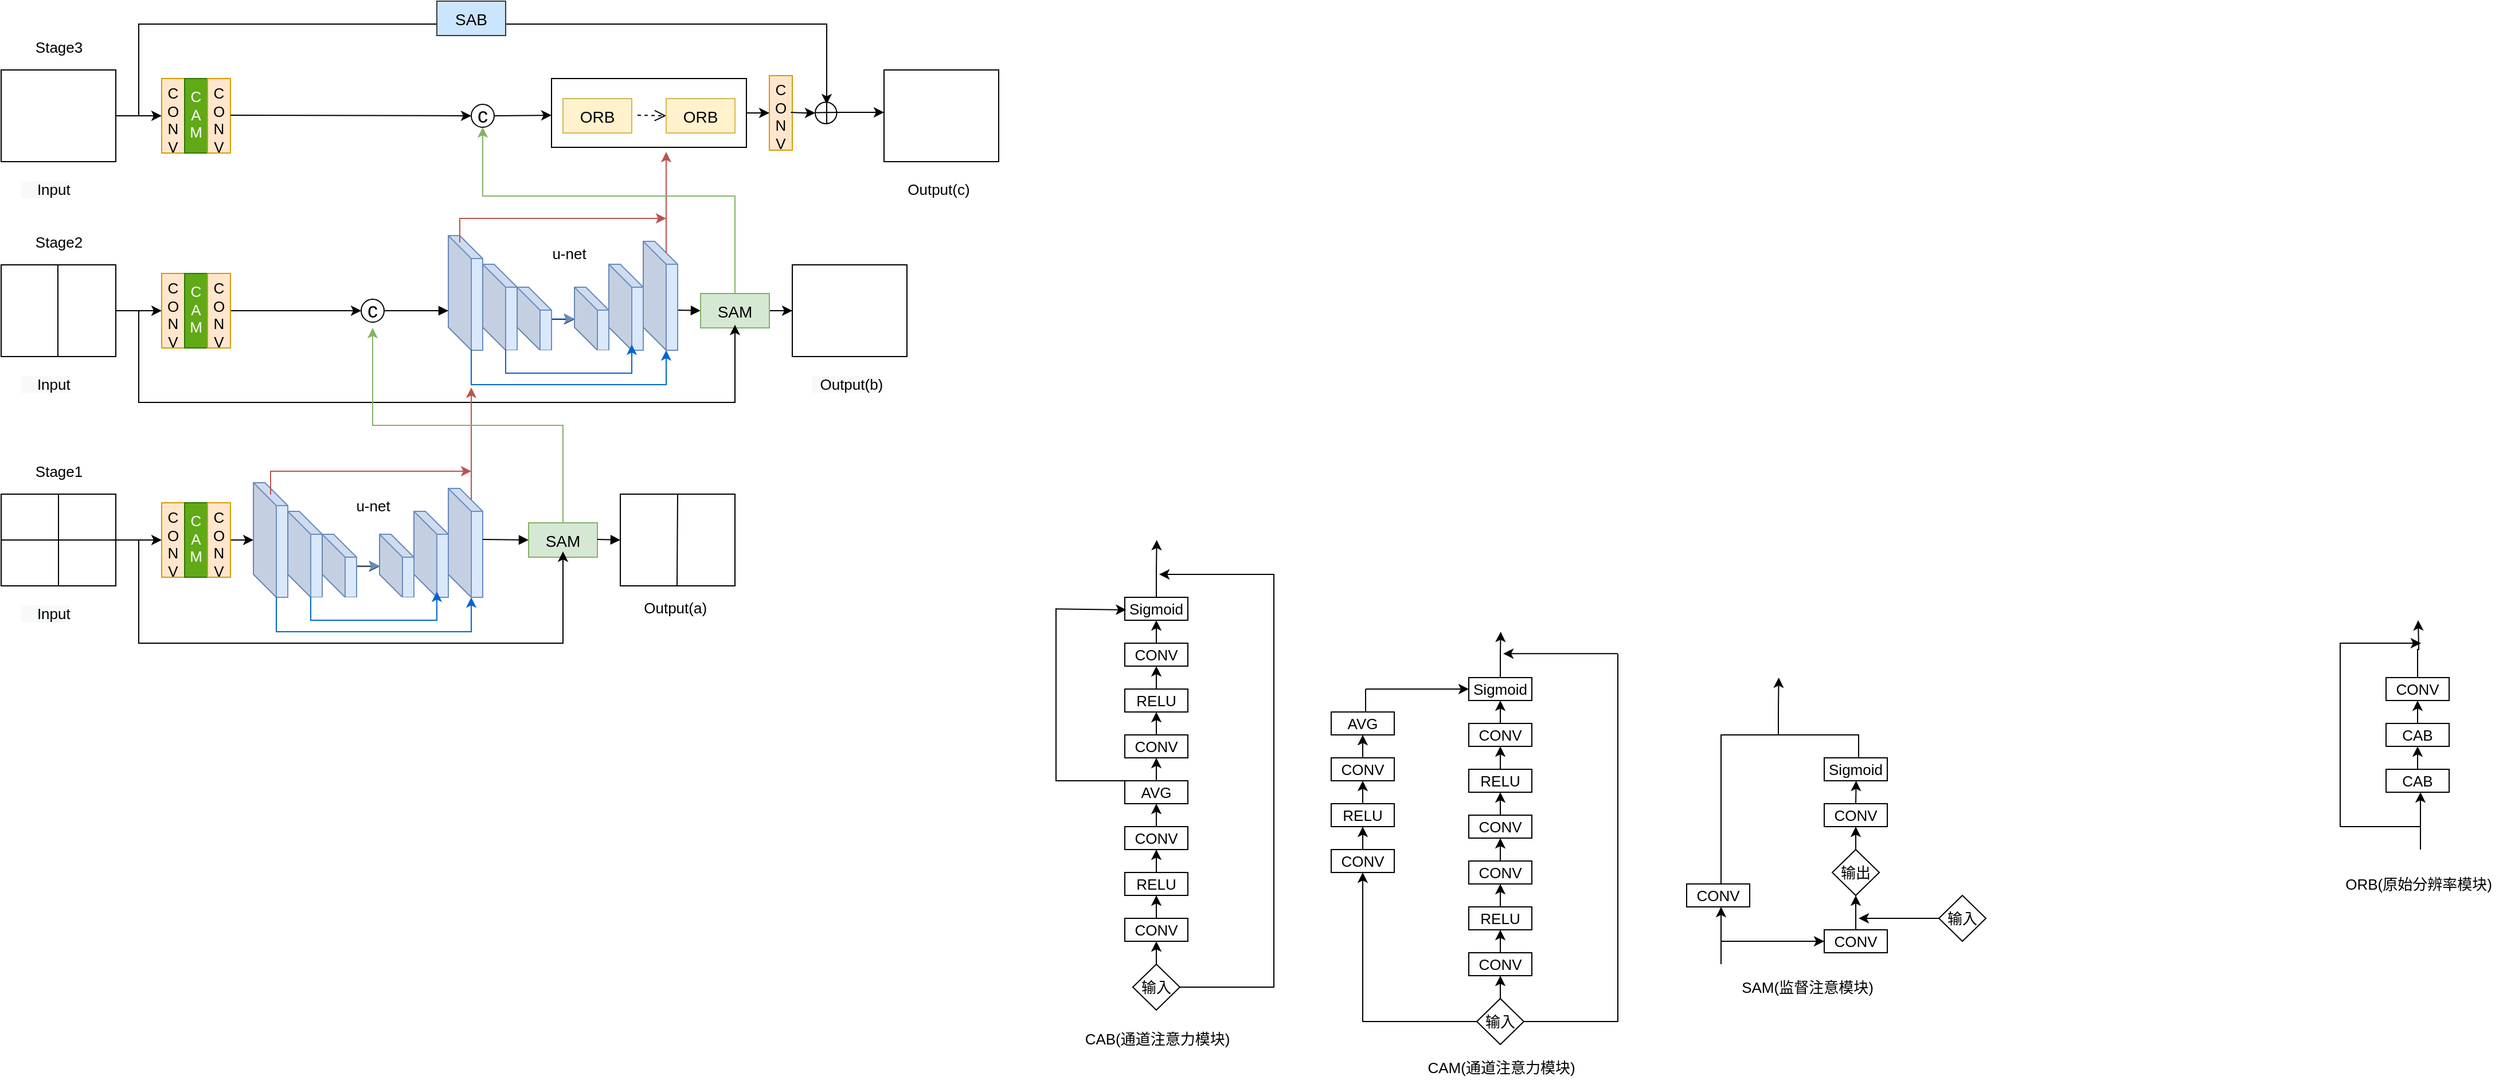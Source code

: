 <mxfile version="16.6.4" type="github">
  <diagram id="V-NycakTMJc-n4oT-As1" name="Page-1">
    <mxGraphModel dx="1718" dy="935" grid="1" gridSize="10" guides="1" tooltips="1" connect="1" arrows="1" fold="1" page="1" pageScale="1" pageWidth="827" pageHeight="1169" math="0" shadow="0">
      <root>
        <mxCell id="0" />
        <mxCell id="1" parent="0" />
        <mxCell id="pVm0WlRurmtJOsec4c7N-6" value="" style="rounded=0;whiteSpace=wrap;html=1;" parent="1" vertex="1">
          <mxGeometry x="90" y="410" width="100" height="80" as="geometry" />
        </mxCell>
        <mxCell id="pVm0WlRurmtJOsec4c7N-7" value="" style="rounded=0;whiteSpace=wrap;html=1;" parent="1" vertex="1">
          <mxGeometry x="90" y="240" width="100" height="80" as="geometry" />
        </mxCell>
        <mxCell id="pVm0WlRurmtJOsec4c7N-8" value="" style="rounded=0;whiteSpace=wrap;html=1;" parent="1" vertex="1">
          <mxGeometry x="90" y="610" width="100" height="80" as="geometry" />
        </mxCell>
        <mxCell id="pVm0WlRurmtJOsec4c7N-9" value="" style="endArrow=none;html=1;rounded=0;entryX=0.5;entryY=0;entryDx=0;entryDy=0;exitX=0.5;exitY=1;exitDx=0;exitDy=0;" parent="1" source="pVm0WlRurmtJOsec4c7N-8" target="pVm0WlRurmtJOsec4c7N-8" edge="1">
          <mxGeometry width="50" height="50" relative="1" as="geometry">
            <mxPoint x="120" y="685" as="sourcePoint" />
            <mxPoint x="170" y="635" as="targetPoint" />
          </mxGeometry>
        </mxCell>
        <mxCell id="pVm0WlRurmtJOsec4c7N-10" value="" style="endArrow=none;html=1;rounded=0;entryX=1;entryY=0.5;entryDx=0;entryDy=0;entryPerimeter=0;exitX=0;exitY=0.5;exitDx=0;exitDy=0;" parent="1" source="pVm0WlRurmtJOsec4c7N-8" target="pVm0WlRurmtJOsec4c7N-8" edge="1">
          <mxGeometry width="50" height="50" relative="1" as="geometry">
            <mxPoint x="115" y="690" as="sourcePoint" />
            <mxPoint x="165" y="640" as="targetPoint" />
          </mxGeometry>
        </mxCell>
        <mxCell id="pVm0WlRurmtJOsec4c7N-12" value="" style="endArrow=none;html=1;rounded=0;entryX=0.5;entryY=0;entryDx=0;entryDy=0;exitX=0.5;exitY=1;exitDx=0;exitDy=0;" parent="1" edge="1">
          <mxGeometry width="50" height="50" relative="1" as="geometry">
            <mxPoint x="139.5" y="490" as="sourcePoint" />
            <mxPoint x="139.5" y="410" as="targetPoint" />
          </mxGeometry>
        </mxCell>
        <mxCell id="pVm0WlRurmtJOsec4c7N-13" value="&lt;font style=&quot;font-size: 13px&quot;&gt;C&lt;br&gt;O&lt;br&gt;N&lt;br&gt;V&lt;br&gt;&lt;/font&gt;" style="rounded=0;whiteSpace=wrap;html=1;direction=east;fillColor=#ffe6cc;strokeColor=#d79b00;labelPosition=center;verticalLabelPosition=middle;align=center;verticalAlign=top;spacing=0;" parent="1" vertex="1">
          <mxGeometry x="230" y="247.5" width="20" height="65" as="geometry" />
        </mxCell>
        <mxCell id="pVm0WlRurmtJOsec4c7N-15" value="&lt;font style=&quot;font-size: 14px&quot;&gt;SAM&lt;/font&gt;" style="rounded=0;whiteSpace=wrap;html=1;fontSize=18;fillColor=#d5e8d4;strokeColor=#82b366;" parent="1" vertex="1">
          <mxGeometry x="550" y="635" width="60" height="30" as="geometry" />
        </mxCell>
        <mxCell id="pVm0WlRurmtJOsec4c7N-16" value="c" style="ellipse;whiteSpace=wrap;html=1;aspect=fixed;fontSize=18;" parent="1" vertex="1">
          <mxGeometry x="404" y="440" width="20" height="20" as="geometry" />
        </mxCell>
        <mxCell id="pVm0WlRurmtJOsec4c7N-17" value="" style="ellipse;whiteSpace=wrap;html=1;aspect=fixed;fontSize=18;" parent="1" vertex="1">
          <mxGeometry x="800" y="268.13" width="18.75" height="18.75" as="geometry" />
        </mxCell>
        <mxCell id="pVm0WlRurmtJOsec4c7N-20" value="" style="shape=cube;whiteSpace=wrap;html=1;boundedLbl=1;backgroundOutline=1;darkOpacity=0.05;darkOpacity2=0.1;fontSize=18;fillColor=#dae8fc;strokeColor=#6c8ebf;" parent="1" vertex="1">
          <mxGeometry x="310" y="600" width="30" height="100" as="geometry" />
        </mxCell>
        <mxCell id="exTdn07_ICYGT6VPbYw_-51" value="" style="edgeStyle=orthogonalEdgeStyle;rounded=0;orthogonalLoop=1;jettySize=auto;html=1;" edge="1" parent="1" source="pVm0WlRurmtJOsec4c7N-21" target="pVm0WlRurmtJOsec4c7N-26">
          <mxGeometry relative="1" as="geometry">
            <Array as="points">
              <mxPoint x="400" y="673" />
              <mxPoint x="400" y="673" />
            </Array>
          </mxGeometry>
        </mxCell>
        <mxCell id="pVm0WlRurmtJOsec4c7N-21" value="" style="shape=cube;whiteSpace=wrap;html=1;boundedLbl=1;backgroundOutline=1;darkOpacity=0.05;darkOpacity2=0.1;fontSize=18;fillColor=#dae8fc;strokeColor=#6c8ebf;" parent="1" vertex="1">
          <mxGeometry x="340" y="625" width="30" height="75" as="geometry" />
        </mxCell>
        <mxCell id="pVm0WlRurmtJOsec4c7N-27" value="" style="edgeStyle=orthogonalEdgeStyle;rounded=0;orthogonalLoop=1;jettySize=auto;html=1;fontSize=18;fillColor=#dae8fc;strokeColor=#6c8ebf;" parent="1" source="pVm0WlRurmtJOsec4c7N-22" target="pVm0WlRurmtJOsec4c7N-26" edge="1">
          <mxGeometry relative="1" as="geometry" />
        </mxCell>
        <mxCell id="pVm0WlRurmtJOsec4c7N-22" value="" style="shape=cube;whiteSpace=wrap;html=1;boundedLbl=1;backgroundOutline=1;darkOpacity=0.05;darkOpacity2=0.1;fontSize=18;fillColor=#dae8fc;strokeColor=#6c8ebf;" parent="1" vertex="1">
          <mxGeometry x="370" y="645" width="30" height="55" as="geometry" />
        </mxCell>
        <mxCell id="pVm0WlRurmtJOsec4c7N-24" value="" style="shape=cube;whiteSpace=wrap;html=1;boundedLbl=1;backgroundOutline=1;darkOpacity=0.05;darkOpacity2=0.1;fontSize=18;fillColor=#dae8fc;strokeColor=#6c8ebf;" parent="1" vertex="1">
          <mxGeometry x="480" y="605" width="30" height="95" as="geometry" />
        </mxCell>
        <mxCell id="pVm0WlRurmtJOsec4c7N-25" value="" style="shape=cube;whiteSpace=wrap;html=1;boundedLbl=1;backgroundOutline=1;darkOpacity=0.05;darkOpacity2=0.1;fontSize=18;fillColor=#dae8fc;strokeColor=#6c8ebf;" parent="1" vertex="1">
          <mxGeometry x="450" y="625" width="30" height="75" as="geometry" />
        </mxCell>
        <mxCell id="pVm0WlRurmtJOsec4c7N-26" value="" style="shape=cube;whiteSpace=wrap;html=1;boundedLbl=1;backgroundOutline=1;darkOpacity=0.05;darkOpacity2=0.1;fontSize=18;fillColor=#dae8fc;strokeColor=#6c8ebf;" parent="1" vertex="1">
          <mxGeometry x="420" y="645" width="30" height="55" as="geometry" />
        </mxCell>
        <mxCell id="pVm0WlRurmtJOsec4c7N-42" value="" style="rounded=0;whiteSpace=wrap;html=1;" parent="1" vertex="1">
          <mxGeometry x="630" y="610" width="100" height="80" as="geometry" />
        </mxCell>
        <mxCell id="pVm0WlRurmtJOsec4c7N-43" value="" style="endArrow=none;html=1;rounded=0;exitX=0.5;exitY=1;exitDx=0;exitDy=0;" parent="1" edge="1">
          <mxGeometry width="50" height="50" relative="1" as="geometry">
            <mxPoint x="679.5" y="690" as="sourcePoint" />
            <mxPoint x="680" y="610" as="targetPoint" />
          </mxGeometry>
        </mxCell>
        <mxCell id="pVm0WlRurmtJOsec4c7N-44" value="" style="rounded=0;whiteSpace=wrap;html=1;" parent="1" vertex="1">
          <mxGeometry x="780" y="410" width="100" height="80" as="geometry" />
        </mxCell>
        <mxCell id="pVm0WlRurmtJOsec4c7N-45" value="" style="rounded=0;whiteSpace=wrap;html=1;" parent="1" vertex="1">
          <mxGeometry x="860" y="240" width="100" height="80" as="geometry" />
        </mxCell>
        <mxCell id="pVm0WlRurmtJOsec4c7N-47" value="&lt;font style=&quot;font-size: 13px&quot;&gt;C&lt;br&gt;A&lt;br&gt;M&lt;br&gt;&lt;/font&gt;" style="rounded=0;whiteSpace=wrap;html=1;direction=east;fillColor=#60a917;strokeColor=#2D7600;labelPosition=center;verticalLabelPosition=middle;align=center;verticalAlign=top;fontColor=#ffffff;spacing=3;" parent="1" vertex="1">
          <mxGeometry x="250" y="247.5" width="20" height="65" as="geometry" />
        </mxCell>
        <mxCell id="pVm0WlRurmtJOsec4c7N-48" value="&lt;font style=&quot;font-size: 13px&quot;&gt;C&lt;br&gt;O&lt;br&gt;N&lt;br&gt;V&lt;br&gt;&lt;/font&gt;" style="rounded=0;whiteSpace=wrap;html=1;direction=east;fillColor=#ffe6cc;strokeColor=#d79b00;labelPosition=center;verticalLabelPosition=middle;align=center;verticalAlign=top;spacing=0;" parent="1" vertex="1">
          <mxGeometry x="270" y="247.5" width="20" height="65" as="geometry" />
        </mxCell>
        <mxCell id="pVm0WlRurmtJOsec4c7N-49" value="&lt;font style=&quot;font-size: 13px;&quot;&gt;C&lt;br style=&quot;font-size: 13px;&quot;&gt;O&lt;br style=&quot;font-size: 13px;&quot;&gt;N&lt;br style=&quot;font-size: 13px;&quot;&gt;V&lt;br style=&quot;font-size: 13px;&quot;&gt;&lt;/font&gt;" style="rounded=0;whiteSpace=wrap;html=1;direction=east;fillColor=#ffe6cc;strokeColor=#d79b00;labelPosition=center;verticalLabelPosition=middle;align=center;verticalAlign=top;fontSize=13;spacing=0;" parent="1" vertex="1">
          <mxGeometry x="230" y="417.5" width="20" height="65" as="geometry" />
        </mxCell>
        <mxCell id="pVm0WlRurmtJOsec4c7N-50" value="&lt;font style=&quot;font-size: 13px&quot;&gt;C&lt;br style=&quot;font-size: 13px&quot;&gt;A&lt;br style=&quot;font-size: 13px&quot;&gt;M&lt;br style=&quot;font-size: 13px&quot;&gt;&lt;/font&gt;" style="rounded=0;whiteSpace=wrap;html=1;direction=east;fillColor=#60a917;strokeColor=#2D7600;labelPosition=center;verticalLabelPosition=middle;align=center;verticalAlign=top;fontColor=#ffffff;fontSize=13;spacing=3;" parent="1" vertex="1">
          <mxGeometry x="250" y="417.5" width="20" height="65" as="geometry" />
        </mxCell>
        <mxCell id="exTdn07_ICYGT6VPbYw_-47" value="" style="edgeStyle=orthogonalEdgeStyle;rounded=0;orthogonalLoop=1;jettySize=auto;html=1;" edge="1" parent="1" source="pVm0WlRurmtJOsec4c7N-51" target="pVm0WlRurmtJOsec4c7N-16">
          <mxGeometry relative="1" as="geometry" />
        </mxCell>
        <mxCell id="pVm0WlRurmtJOsec4c7N-51" value="&lt;font style=&quot;font-size: 13px;&quot;&gt;C&lt;br style=&quot;font-size: 13px;&quot;&gt;O&lt;br style=&quot;font-size: 13px;&quot;&gt;N&lt;br style=&quot;font-size: 13px;&quot;&gt;V&lt;br style=&quot;font-size: 13px;&quot;&gt;&lt;/font&gt;" style="rounded=0;whiteSpace=wrap;html=1;direction=east;fillColor=#ffe6cc;strokeColor=#d79b00;labelPosition=center;verticalLabelPosition=middle;align=center;verticalAlign=top;fontSize=13;spacing=0;spacingBottom=0;spacingTop=0;" parent="1" vertex="1">
          <mxGeometry x="270" y="417.5" width="20" height="65" as="geometry" />
        </mxCell>
        <mxCell id="pVm0WlRurmtJOsec4c7N-55" value="&lt;font style=&quot;font-size: 13px;&quot;&gt;C&lt;br style=&quot;font-size: 13px;&quot;&gt;O&lt;br style=&quot;font-size: 13px;&quot;&gt;N&lt;br style=&quot;font-size: 13px;&quot;&gt;V&lt;br style=&quot;font-size: 13px;&quot;&gt;&lt;/font&gt;" style="rounded=0;whiteSpace=wrap;html=1;direction=east;fillColor=#ffe6cc;strokeColor=#d79b00;labelPosition=center;verticalLabelPosition=middle;align=center;verticalAlign=top;fontSize=13;spacing=0;" parent="1" vertex="1">
          <mxGeometry x="230" y="617.5" width="20" height="65" as="geometry" />
        </mxCell>
        <mxCell id="pVm0WlRurmtJOsec4c7N-56" value="&lt;font style=&quot;font-size: 13px&quot;&gt;C&lt;br style=&quot;font-size: 13px&quot;&gt;A&lt;br style=&quot;font-size: 13px&quot;&gt;M&lt;br&gt;&lt;br style=&quot;font-size: 13px&quot;&gt;&lt;/font&gt;" style="rounded=0;whiteSpace=wrap;html=1;direction=east;fillColor=#60a917;strokeColor=#2D7600;labelPosition=center;verticalLabelPosition=middle;align=center;verticalAlign=top;fontColor=#ffffff;fontSize=13;spacing=3;" parent="1" vertex="1">
          <mxGeometry x="250" y="617.5" width="20" height="65" as="geometry" />
        </mxCell>
        <mxCell id="exTdn07_ICYGT6VPbYw_-1" value="" style="edgeStyle=orthogonalEdgeStyle;rounded=0;orthogonalLoop=1;jettySize=auto;html=1;" edge="1" parent="1" source="pVm0WlRurmtJOsec4c7N-57">
          <mxGeometry relative="1" as="geometry">
            <mxPoint x="310" y="650" as="targetPoint" />
          </mxGeometry>
        </mxCell>
        <mxCell id="pVm0WlRurmtJOsec4c7N-57" value="&lt;font style=&quot;font-size: 13px;&quot;&gt;C&lt;br style=&quot;font-size: 13px;&quot;&gt;O&lt;br style=&quot;font-size: 13px;&quot;&gt;N&lt;br style=&quot;font-size: 13px;&quot;&gt;V&lt;br style=&quot;font-size: 13px;&quot;&gt;&lt;/font&gt;" style="rounded=0;whiteSpace=wrap;html=1;direction=east;fillColor=#ffe6cc;strokeColor=#d79b00;labelPosition=center;verticalLabelPosition=middle;align=center;verticalAlign=top;fontSize=13;spacing=0;" parent="1" vertex="1">
          <mxGeometry x="270" y="617.5" width="20" height="65" as="geometry" />
        </mxCell>
        <mxCell id="pVm0WlRurmtJOsec4c7N-58" value="" style="endArrow=classic;html=1;rounded=0;fontSize=12;exitX=1;exitY=0.5;exitDx=0;exitDy=0;entryX=0;entryY=0.5;entryDx=0;entryDy=0;" parent="1" source="pVm0WlRurmtJOsec4c7N-8" target="pVm0WlRurmtJOsec4c7N-55" edge="1">
          <mxGeometry width="50" height="50" relative="1" as="geometry">
            <mxPoint x="390" y="565" as="sourcePoint" />
            <mxPoint x="440" y="515" as="targetPoint" />
          </mxGeometry>
        </mxCell>
        <mxCell id="pVm0WlRurmtJOsec4c7N-59" value="" style="endArrow=classic;html=1;rounded=0;fontSize=12;entryX=0;entryY=0.5;entryDx=0;entryDy=0;exitX=1;exitY=0.5;exitDx=0;exitDy=0;" parent="1" source="pVm0WlRurmtJOsec4c7N-7" target="pVm0WlRurmtJOsec4c7N-13" edge="1">
          <mxGeometry width="50" height="50" relative="1" as="geometry">
            <mxPoint x="220" y="390" as="sourcePoint" />
            <mxPoint x="270" y="340" as="targetPoint" />
          </mxGeometry>
        </mxCell>
        <mxCell id="pVm0WlRurmtJOsec4c7N-60" value="" style="endArrow=classic;html=1;rounded=0;fontSize=12;entryX=0;entryY=0.5;entryDx=0;entryDy=0;exitX=1;exitY=0.5;exitDx=0;exitDy=0;" parent="1" source="pVm0WlRurmtJOsec4c7N-6" target="pVm0WlRurmtJOsec4c7N-49" edge="1">
          <mxGeometry width="50" height="50" relative="1" as="geometry">
            <mxPoint x="200" y="290" as="sourcePoint" />
            <mxPoint x="240" y="290" as="targetPoint" />
          </mxGeometry>
        </mxCell>
        <mxCell id="exTdn07_ICYGT6VPbYw_-22" value="" style="html=1;verticalAlign=bottom;endArrow=block;rounded=0;" edge="1" parent="1">
          <mxGeometry width="80" relative="1" as="geometry">
            <mxPoint x="510" y="649.5" as="sourcePoint" />
            <mxPoint x="550" y="650" as="targetPoint" />
          </mxGeometry>
        </mxCell>
        <mxCell id="exTdn07_ICYGT6VPbYw_-23" value="" style="html=1;verticalAlign=bottom;endArrow=block;rounded=0;" edge="1" parent="1">
          <mxGeometry width="80" relative="1" as="geometry">
            <mxPoint x="610" y="649.5" as="sourcePoint" />
            <mxPoint x="630" y="650" as="targetPoint" />
          </mxGeometry>
        </mxCell>
        <mxCell id="exTdn07_ICYGT6VPbYw_-25" value="" style="shape=partialRectangle;whiteSpace=wrap;html=1;bottom=0;right=0;fillColor=none;direction=north;" vertex="1" parent="1">
          <mxGeometry x="210" y="650" width="370" height="90" as="geometry" />
        </mxCell>
        <mxCell id="exTdn07_ICYGT6VPbYw_-42" value="" style="html=1;verticalAlign=bottom;endArrow=block;rounded=0;entryX=0;entryY=0.5;entryDx=0;entryDy=0;" edge="1" parent="1" target="exTdn07_ICYGT6VPbYw_-48">
          <mxGeometry width="80" relative="1" as="geometry">
            <mxPoint x="680" y="449.5" as="sourcePoint" />
            <mxPoint x="750" y="450" as="targetPoint" />
          </mxGeometry>
        </mxCell>
        <mxCell id="exTdn07_ICYGT6VPbYw_-80" value="" style="edgeStyle=orthogonalEdgeStyle;rounded=0;orthogonalLoop=1;jettySize=auto;html=1;strokeColor=#000000;" edge="1" parent="1" source="exTdn07_ICYGT6VPbYw_-48" target="pVm0WlRurmtJOsec4c7N-44">
          <mxGeometry relative="1" as="geometry" />
        </mxCell>
        <mxCell id="exTdn07_ICYGT6VPbYw_-48" value="&lt;font style=&quot;font-size: 14px&quot;&gt;SAM&lt;/font&gt;" style="rounded=0;whiteSpace=wrap;html=1;fontSize=18;fillColor=#d5e8d4;strokeColor=#82b366;" vertex="1" parent="1">
          <mxGeometry x="700" y="435" width="60" height="30" as="geometry" />
        </mxCell>
        <mxCell id="exTdn07_ICYGT6VPbYw_-53" value="" style="shape=partialRectangle;whiteSpace=wrap;html=1;bottom=0;right=0;fillColor=none;direction=north;strokeColor=#0066CC;" vertex="1" parent="1">
          <mxGeometry x="330" y="700" width="170" height="30" as="geometry" />
        </mxCell>
        <mxCell id="exTdn07_ICYGT6VPbYw_-54" value="" style="endArrow=classic;html=1;rounded=0;strokeColor=#0066CC;" edge="1" parent="1">
          <mxGeometry relative="1" as="geometry">
            <mxPoint x="500" y="730" as="sourcePoint" />
            <mxPoint x="500" y="700" as="targetPoint" />
          </mxGeometry>
        </mxCell>
        <mxCell id="exTdn07_ICYGT6VPbYw_-57" style="edgeStyle=orthogonalEdgeStyle;rounded=0;orthogonalLoop=1;jettySize=auto;html=1;exitX=0;exitY=0.5;exitDx=0;exitDy=0;" edge="1" parent="1" source="exTdn07_ICYGT6VPbYw_-53" target="exTdn07_ICYGT6VPbYw_-53">
          <mxGeometry relative="1" as="geometry" />
        </mxCell>
        <mxCell id="exTdn07_ICYGT6VPbYw_-60" value="" style="shape=partialRectangle;whiteSpace=wrap;html=1;bottom=0;right=0;direction=north;strokeColor=#0066CC;" vertex="1" parent="1">
          <mxGeometry x="360" y="700" width="110" height="20" as="geometry" />
        </mxCell>
        <mxCell id="exTdn07_ICYGT6VPbYw_-61" value="" style="endArrow=classic;html=1;rounded=0;strokeColor=#0066CC;" edge="1" parent="1">
          <mxGeometry relative="1" as="geometry">
            <mxPoint x="470" y="720" as="sourcePoint" />
            <mxPoint x="470" y="695" as="targetPoint" />
          </mxGeometry>
        </mxCell>
        <mxCell id="exTdn07_ICYGT6VPbYw_-62" value="" style="shape=cube;whiteSpace=wrap;html=1;boundedLbl=1;backgroundOutline=1;darkOpacity=0.05;darkOpacity2=0.1;fontSize=18;fillColor=#dae8fc;strokeColor=#6c8ebf;" vertex="1" parent="1">
          <mxGeometry x="480" y="384.5" width="30" height="100" as="geometry" />
        </mxCell>
        <mxCell id="exTdn07_ICYGT6VPbYw_-63" value="" style="edgeStyle=orthogonalEdgeStyle;rounded=0;orthogonalLoop=1;jettySize=auto;html=1;" edge="1" parent="1" source="exTdn07_ICYGT6VPbYw_-64" target="exTdn07_ICYGT6VPbYw_-69">
          <mxGeometry relative="1" as="geometry">
            <Array as="points">
              <mxPoint x="570" y="457.5" />
              <mxPoint x="570" y="457.5" />
            </Array>
          </mxGeometry>
        </mxCell>
        <mxCell id="exTdn07_ICYGT6VPbYw_-64" value="" style="shape=cube;whiteSpace=wrap;html=1;boundedLbl=1;backgroundOutline=1;darkOpacity=0.05;darkOpacity2=0.1;fontSize=18;fillColor=#dae8fc;strokeColor=#6c8ebf;" vertex="1" parent="1">
          <mxGeometry x="510" y="409.5" width="30" height="75" as="geometry" />
        </mxCell>
        <mxCell id="exTdn07_ICYGT6VPbYw_-65" value="" style="edgeStyle=orthogonalEdgeStyle;rounded=0;orthogonalLoop=1;jettySize=auto;html=1;fontSize=18;fillColor=#dae8fc;strokeColor=#6c8ebf;" edge="1" parent="1" source="exTdn07_ICYGT6VPbYw_-66" target="exTdn07_ICYGT6VPbYw_-69">
          <mxGeometry relative="1" as="geometry" />
        </mxCell>
        <mxCell id="exTdn07_ICYGT6VPbYw_-66" value="" style="shape=cube;whiteSpace=wrap;html=1;boundedLbl=1;backgroundOutline=1;darkOpacity=0.05;darkOpacity2=0.1;fontSize=18;fillColor=#dae8fc;strokeColor=#6c8ebf;" vertex="1" parent="1">
          <mxGeometry x="540" y="429.5" width="30" height="55" as="geometry" />
        </mxCell>
        <mxCell id="exTdn07_ICYGT6VPbYw_-67" value="" style="shape=cube;whiteSpace=wrap;html=1;boundedLbl=1;backgroundOutline=1;darkOpacity=0.05;darkOpacity2=0.1;fontSize=18;fillColor=#dae8fc;strokeColor=#6c8ebf;" vertex="1" parent="1">
          <mxGeometry x="650" y="389.5" width="30" height="95" as="geometry" />
        </mxCell>
        <mxCell id="exTdn07_ICYGT6VPbYw_-68" value="" style="shape=cube;whiteSpace=wrap;html=1;boundedLbl=1;backgroundOutline=1;darkOpacity=0.05;darkOpacity2=0.1;fontSize=18;fillColor=#dae8fc;strokeColor=#6c8ebf;" vertex="1" parent="1">
          <mxGeometry x="620" y="409.5" width="30" height="75" as="geometry" />
        </mxCell>
        <mxCell id="exTdn07_ICYGT6VPbYw_-69" value="" style="shape=cube;whiteSpace=wrap;html=1;boundedLbl=1;backgroundOutline=1;darkOpacity=0.05;darkOpacity2=0.1;fontSize=18;fillColor=#dae8fc;strokeColor=#6c8ebf;" vertex="1" parent="1">
          <mxGeometry x="590" y="429.5" width="30" height="55" as="geometry" />
        </mxCell>
        <mxCell id="exTdn07_ICYGT6VPbYw_-70" value="" style="shape=partialRectangle;whiteSpace=wrap;html=1;bottom=0;right=0;fillColor=none;direction=north;strokeColor=#0066CC;" vertex="1" parent="1">
          <mxGeometry x="500" y="484.5" width="170" height="30" as="geometry" />
        </mxCell>
        <mxCell id="exTdn07_ICYGT6VPbYw_-71" value="" style="endArrow=classic;html=1;rounded=0;strokeColor=#0066CC;" edge="1" parent="1">
          <mxGeometry relative="1" as="geometry">
            <mxPoint x="670" y="514.5" as="sourcePoint" />
            <mxPoint x="670" y="484.5" as="targetPoint" />
          </mxGeometry>
        </mxCell>
        <mxCell id="exTdn07_ICYGT6VPbYw_-72" style="edgeStyle=orthogonalEdgeStyle;rounded=0;orthogonalLoop=1;jettySize=auto;html=1;exitX=0;exitY=0.5;exitDx=0;exitDy=0;" edge="1" parent="1" source="exTdn07_ICYGT6VPbYw_-70" target="exTdn07_ICYGT6VPbYw_-70">
          <mxGeometry relative="1" as="geometry" />
        </mxCell>
        <mxCell id="exTdn07_ICYGT6VPbYw_-73" value="" style="shape=partialRectangle;whiteSpace=wrap;html=1;bottom=0;right=0;direction=north;strokeColor=#0066CC;" vertex="1" parent="1">
          <mxGeometry x="530" y="484.5" width="110" height="20" as="geometry" />
        </mxCell>
        <mxCell id="exTdn07_ICYGT6VPbYw_-74" value="" style="endArrow=classic;html=1;rounded=0;strokeColor=#0066CC;" edge="1" parent="1">
          <mxGeometry relative="1" as="geometry">
            <mxPoint x="640" y="504.5" as="sourcePoint" />
            <mxPoint x="640" y="479.5" as="targetPoint" />
          </mxGeometry>
        </mxCell>
        <mxCell id="exTdn07_ICYGT6VPbYw_-78" value="" style="html=1;verticalAlign=bottom;endArrow=block;rounded=0;exitX=1;exitY=0.5;exitDx=0;exitDy=0;" edge="1" parent="1" source="pVm0WlRurmtJOsec4c7N-16">
          <mxGeometry width="80" relative="1" as="geometry">
            <mxPoint x="430" y="450" as="sourcePoint" />
            <mxPoint x="480" y="450" as="targetPoint" />
          </mxGeometry>
        </mxCell>
        <mxCell id="exTdn07_ICYGT6VPbYw_-81" value="" style="edgeStyle=orthogonalEdgeStyle;rounded=0;orthogonalLoop=1;jettySize=auto;html=1;" edge="1" parent="1">
          <mxGeometry relative="1" as="geometry">
            <mxPoint x="580" y="740" as="sourcePoint" />
            <mxPoint x="580" y="660" as="targetPoint" />
          </mxGeometry>
        </mxCell>
        <mxCell id="exTdn07_ICYGT6VPbYw_-82" value="" style="shape=partialRectangle;whiteSpace=wrap;html=1;bottom=0;right=0;fillColor=none;direction=north;" vertex="1" parent="1">
          <mxGeometry x="210" y="450" width="520" height="80" as="geometry" />
        </mxCell>
        <mxCell id="exTdn07_ICYGT6VPbYw_-83" value="" style="edgeStyle=orthogonalEdgeStyle;rounded=0;orthogonalLoop=1;jettySize=auto;html=1;" edge="1" parent="1">
          <mxGeometry relative="1" as="geometry">
            <mxPoint x="730" y="530" as="sourcePoint" />
            <mxPoint x="730" y="462.25" as="targetPoint" />
          </mxGeometry>
        </mxCell>
        <mxCell id="exTdn07_ICYGT6VPbYw_-84" value="" style="edgeStyle=orthogonalEdgeStyle;rounded=0;orthogonalLoop=1;jettySize=auto;html=1;exitX=0;exitY=0;exitDx=20;exitDy=10;exitPerimeter=0;fillColor=#f8cecc;gradientColor=#ea6b66;strokeColor=#B85450;" edge="1" parent="1" source="pVm0WlRurmtJOsec4c7N-24">
          <mxGeometry relative="1" as="geometry">
            <mxPoint x="500" y="584.75" as="sourcePoint" />
            <mxPoint x="500" y="517" as="targetPoint" />
          </mxGeometry>
        </mxCell>
        <mxCell id="exTdn07_ICYGT6VPbYw_-91" style="edgeStyle=orthogonalEdgeStyle;rounded=0;orthogonalLoop=1;jettySize=auto;html=1;exitX=1;exitY=0;exitDx=0;exitDy=0;strokeColor=#b85450;fillColor=#f8cecc;gradientColor=#ea6b66;" edge="1" parent="1" source="exTdn07_ICYGT6VPbYw_-87">
          <mxGeometry relative="1" as="geometry">
            <mxPoint x="500" y="590" as="targetPoint" />
          </mxGeometry>
        </mxCell>
        <mxCell id="exTdn07_ICYGT6VPbYw_-87" value="" style="shape=partialRectangle;whiteSpace=wrap;html=1;bottom=0;right=0;fillColor=none;strokeColor=#B85450;" vertex="1" parent="1">
          <mxGeometry x="325" y="590" width="155" height="20" as="geometry" />
        </mxCell>
        <mxCell id="exTdn07_ICYGT6VPbYw_-92" value="" style="edgeStyle=elbowEdgeStyle;elbow=vertical;endArrow=classic;html=1;rounded=0;strokeColor=#82b366;fillColor=#d5e8d4;gradientColor=#97d077;exitX=0.5;exitY=0;exitDx=0;exitDy=0;" edge="1" parent="1" source="pVm0WlRurmtJOsec4c7N-15">
          <mxGeometry width="50" height="50" relative="1" as="geometry">
            <mxPoint x="580" y="650" as="sourcePoint" />
            <mxPoint x="414" y="465" as="targetPoint" />
          </mxGeometry>
        </mxCell>
        <mxCell id="exTdn07_ICYGT6VPbYw_-93" value="c" style="ellipse;whiteSpace=wrap;html=1;aspect=fixed;fontSize=18;" vertex="1" parent="1">
          <mxGeometry x="500" y="270" width="20" height="20" as="geometry" />
        </mxCell>
        <mxCell id="exTdn07_ICYGT6VPbYw_-112" value="" style="edgeStyle=orthogonalEdgeStyle;rounded=0;orthogonalLoop=1;jettySize=auto;html=1;strokeColor=#000000;" edge="1" parent="1" source="exTdn07_ICYGT6VPbYw_-100" target="exTdn07_ICYGT6VPbYw_-111">
          <mxGeometry relative="1" as="geometry" />
        </mxCell>
        <mxCell id="exTdn07_ICYGT6VPbYw_-100" value="" style="rounded=0;whiteSpace=wrap;html=1;" vertex="1" parent="1">
          <mxGeometry x="570" y="247.5" width="170" height="60" as="geometry" />
        </mxCell>
        <mxCell id="exTdn07_ICYGT6VPbYw_-94" value="" style="endArrow=classic;html=1;rounded=0;fontSize=12;entryX=0;entryY=0.5;entryDx=0;entryDy=0;exitX=1;exitY=0.5;exitDx=0;exitDy=0;" edge="1" parent="1" target="exTdn07_ICYGT6VPbYw_-93">
          <mxGeometry width="50" height="50" relative="1" as="geometry">
            <mxPoint x="290" y="279.5" as="sourcePoint" />
            <mxPoint x="330" y="279.5" as="targetPoint" />
          </mxGeometry>
        </mxCell>
        <mxCell id="exTdn07_ICYGT6VPbYw_-95" value="&lt;font style=&quot;font-size: 14px&quot;&gt;ORB&lt;/font&gt;" style="rounded=0;whiteSpace=wrap;html=1;fontSize=18;fillColor=#fff2cc;strokeColor=#d6b656;" vertex="1" parent="1">
          <mxGeometry x="670" y="265" width="60" height="30" as="geometry" />
        </mxCell>
        <mxCell id="exTdn07_ICYGT6VPbYw_-96" value="" style="html=1;verticalAlign=bottom;endArrow=open;dashed=1;endSize=8;rounded=0;strokeColor=#000000;" edge="1" parent="1">
          <mxGeometry relative="1" as="geometry">
            <mxPoint x="645" y="279.5" as="sourcePoint" />
            <mxPoint x="670" y="280" as="targetPoint" />
          </mxGeometry>
        </mxCell>
        <mxCell id="exTdn07_ICYGT6VPbYw_-102" value="&lt;font style=&quot;font-size: 14px&quot;&gt;ORB&lt;/font&gt;" style="rounded=0;whiteSpace=wrap;html=1;fontSize=18;fillColor=#fff2cc;strokeColor=#d6b656;" vertex="1" parent="1">
          <mxGeometry x="580" y="265" width="60" height="30" as="geometry" />
        </mxCell>
        <mxCell id="exTdn07_ICYGT6VPbYw_-104" value="" style="endArrow=classic;html=1;rounded=0;fontSize=12;entryX=0;entryY=0.5;entryDx=0;entryDy=0;exitX=1;exitY=0.5;exitDx=0;exitDy=0;" edge="1" parent="1" source="exTdn07_ICYGT6VPbYw_-93">
          <mxGeometry width="50" height="50" relative="1" as="geometry">
            <mxPoint x="530" y="279.5" as="sourcePoint" />
            <mxPoint x="570" y="279.5" as="targetPoint" />
          </mxGeometry>
        </mxCell>
        <mxCell id="exTdn07_ICYGT6VPbYw_-107" style="edgeStyle=orthogonalEdgeStyle;rounded=0;orthogonalLoop=1;jettySize=auto;html=1;exitX=1;exitY=0;exitDx=0;exitDy=0;strokeColor=#B85450;" edge="1" parent="1" source="exTdn07_ICYGT6VPbYw_-105">
          <mxGeometry relative="1" as="geometry">
            <mxPoint x="670" y="370" as="targetPoint" />
          </mxGeometry>
        </mxCell>
        <mxCell id="exTdn07_ICYGT6VPbYw_-105" value="" style="shape=partialRectangle;whiteSpace=wrap;html=1;bottom=0;right=0;fillColor=none;strokeColor=#B85450;" vertex="1" parent="1">
          <mxGeometry x="490" y="369.5" width="150" height="20.5" as="geometry" />
        </mxCell>
        <mxCell id="exTdn07_ICYGT6VPbYw_-106" value="" style="edgeStyle=orthogonalEdgeStyle;rounded=0;orthogonalLoop=1;jettySize=auto;html=1;fillColor=#f8cecc;gradientColor=#ea6b66;strokeColor=#B85450;exitX=0;exitY=0;exitDx=20;exitDy=10;exitPerimeter=0;" edge="1" parent="1" source="exTdn07_ICYGT6VPbYw_-67">
          <mxGeometry relative="1" as="geometry">
            <mxPoint x="670" y="390" as="sourcePoint" />
            <mxPoint x="670" y="311.5" as="targetPoint" />
          </mxGeometry>
        </mxCell>
        <mxCell id="exTdn07_ICYGT6VPbYw_-110" value="" style="edgeStyle=elbowEdgeStyle;elbow=vertical;endArrow=classic;html=1;rounded=0;strokeColor=#82b366;fillColor=#d5e8d4;gradientColor=#97d077;exitX=0.5;exitY=0;exitDx=0;exitDy=0;" edge="1" parent="1" source="exTdn07_ICYGT6VPbYw_-48">
          <mxGeometry width="50" height="50" relative="1" as="geometry">
            <mxPoint x="676" y="460" as="sourcePoint" />
            <mxPoint x="510" y="290" as="targetPoint" />
            <Array as="points">
              <mxPoint x="620" y="350" />
            </Array>
          </mxGeometry>
        </mxCell>
        <mxCell id="exTdn07_ICYGT6VPbYw_-111" value="&lt;font style=&quot;font-size: 13px&quot;&gt;C&lt;br&gt;O&lt;br&gt;N&lt;br&gt;V&lt;br&gt;&lt;/font&gt;" style="rounded=0;whiteSpace=wrap;html=1;direction=east;fillColor=#ffe6cc;strokeColor=#d79b00;labelPosition=center;verticalLabelPosition=middle;align=center;verticalAlign=top;spacing=0;" vertex="1" parent="1">
          <mxGeometry x="760" y="245" width="20" height="65" as="geometry" />
        </mxCell>
        <mxCell id="exTdn07_ICYGT6VPbYw_-120" value="" style="endArrow=classic;html=1;rounded=0;fontSize=12;exitX=1;exitY=0.5;exitDx=0;exitDy=0;" edge="1" parent="1">
          <mxGeometry width="50" height="50" relative="1" as="geometry">
            <mxPoint x="778.75" y="277" as="sourcePoint" />
            <mxPoint x="800" y="277.5" as="targetPoint" />
            <Array as="points">
              <mxPoint x="790" y="277.5" />
            </Array>
          </mxGeometry>
        </mxCell>
        <mxCell id="exTdn07_ICYGT6VPbYw_-124" value="" style="endArrow=classic;html=1;rounded=0;fontSize=12;exitX=1;exitY=0.5;exitDx=0;exitDy=0;" edge="1" parent="1">
          <mxGeometry width="50" height="50" relative="1" as="geometry">
            <mxPoint x="818.75" y="277" as="sourcePoint" />
            <mxPoint x="860" y="277" as="targetPoint" />
          </mxGeometry>
        </mxCell>
        <mxCell id="exTdn07_ICYGT6VPbYw_-127" value="" style="shape=partialRectangle;whiteSpace=wrap;html=1;bottom=0;right=0;fillColor=none;strokeColor=#000000;" vertex="1" parent="1">
          <mxGeometry x="210" y="200" width="600" height="80" as="geometry" />
        </mxCell>
        <mxCell id="exTdn07_ICYGT6VPbYw_-130" value="" style="endArrow=classic;html=1;rounded=0;strokeColor=#000000;" edge="1" parent="1">
          <mxGeometry width="50" height="50" relative="1" as="geometry">
            <mxPoint x="810" y="200" as="sourcePoint" />
            <mxPoint x="810" y="270" as="targetPoint" />
          </mxGeometry>
        </mxCell>
        <mxCell id="exTdn07_ICYGT6VPbYw_-131" value="" style="endArrow=none;html=1;rounded=0;fontSize=13;strokeColor=#000000;" edge="1" parent="1">
          <mxGeometry width="50" height="50" relative="1" as="geometry">
            <mxPoint x="800" y="277.25" as="sourcePoint" />
            <mxPoint x="820" y="277" as="targetPoint" />
          </mxGeometry>
        </mxCell>
        <mxCell id="exTdn07_ICYGT6VPbYw_-132" value="" style="endArrow=none;html=1;rounded=0;fontSize=13;strokeColor=#000000;" edge="1" parent="1">
          <mxGeometry width="50" height="50" relative="1" as="geometry">
            <mxPoint x="810" y="286.88" as="sourcePoint" />
            <mxPoint x="810" y="256.88" as="targetPoint" />
          </mxGeometry>
        </mxCell>
        <mxCell id="exTdn07_ICYGT6VPbYw_-134" value="&lt;font style=&quot;font-size: 14px&quot;&gt;SAB&lt;/font&gt;" style="rounded=0;whiteSpace=wrap;html=1;fontSize=18;fillColor=#cce5ff;strokeColor=#36393d;" vertex="1" parent="1">
          <mxGeometry x="470" y="180" width="60" height="30" as="geometry" />
        </mxCell>
        <mxCell id="exTdn07_ICYGT6VPbYw_-136" value="Stage3" style="text;html=1;align=center;verticalAlign=middle;resizable=0;points=[];autosize=1;strokeColor=none;fillColor=none;fontSize=13;" vertex="1" parent="1">
          <mxGeometry x="110" y="210" width="60" height="20" as="geometry" />
        </mxCell>
        <mxCell id="exTdn07_ICYGT6VPbYw_-137" value="Stage2" style="text;html=1;align=center;verticalAlign=middle;resizable=0;points=[];autosize=1;strokeColor=none;fillColor=none;fontSize=13;" vertex="1" parent="1">
          <mxGeometry x="110" y="380" width="60" height="20" as="geometry" />
        </mxCell>
        <mxCell id="exTdn07_ICYGT6VPbYw_-138" value="Stage1" style="text;html=1;align=center;verticalAlign=middle;resizable=0;points=[];autosize=1;strokeColor=none;fillColor=none;fontSize=13;" vertex="1" parent="1">
          <mxGeometry x="110" y="580" width="60" height="20" as="geometry" />
        </mxCell>
        <mxCell id="exTdn07_ICYGT6VPbYw_-140" value="&lt;span style=&quot;color: rgb(0 , 0 , 0) ; font-family: &amp;#34;helvetica&amp;#34; ; font-size: 13px ; font-style: normal ; font-weight: 400 ; letter-spacing: normal ; text-align: center ; text-indent: 0px ; text-transform: none ; word-spacing: 0px ; background-color: rgb(248 , 249 , 250) ; display: inline ; float: none&quot;&gt;&amp;nbsp; &amp;nbsp; Input&lt;/span&gt;" style="text;whiteSpace=wrap;html=1;fontSize=13;" vertex="1" parent="1">
          <mxGeometry x="105" y="700" width="70" height="30" as="geometry" />
        </mxCell>
        <mxCell id="exTdn07_ICYGT6VPbYw_-141" value="&lt;div style=&quot;text-align: center&quot;&gt;&lt;span&gt;&lt;font face=&quot;helvetica&quot;&gt;&amp;nbsp;Output(a)&lt;/font&gt;&lt;/span&gt;&lt;/div&gt;" style="text;whiteSpace=wrap;html=1;fontSize=13;" vertex="1" parent="1">
          <mxGeometry x="645" y="695" width="70" height="30" as="geometry" />
        </mxCell>
        <mxCell id="exTdn07_ICYGT6VPbYw_-142" value="&lt;span style=&quot;color: rgb(0 , 0 , 0) ; font-family: &amp;#34;helvetica&amp;#34; ; font-size: 13px ; font-style: normal ; font-weight: 400 ; letter-spacing: normal ; text-align: center ; text-indent: 0px ; text-transform: none ; word-spacing: 0px ; background-color: rgb(248 , 249 , 250) ; display: inline ; float: none&quot;&gt;&amp;nbsp; Output(b)&lt;/span&gt;" style="text;whiteSpace=wrap;html=1;fontSize=13;" vertex="1" parent="1">
          <mxGeometry x="795" y="500" width="70" height="30" as="geometry" />
        </mxCell>
        <mxCell id="exTdn07_ICYGT6VPbYw_-143" value="&lt;div style=&quot;text-align: center&quot;&gt;&lt;span&gt;&lt;font face=&quot;helvetica&quot;&gt;&amp;nbsp;Output(c)&lt;/font&gt;&lt;/span&gt;&lt;/div&gt;" style="text;whiteSpace=wrap;html=1;fontSize=13;" vertex="1" parent="1">
          <mxGeometry x="875" y="330" width="70" height="30" as="geometry" />
        </mxCell>
        <mxCell id="exTdn07_ICYGT6VPbYw_-144" value="&lt;span style=&quot;color: rgb(0 , 0 , 0) ; font-family: &amp;#34;helvetica&amp;#34; ; font-size: 13px ; font-style: normal ; font-weight: 400 ; letter-spacing: normal ; text-align: center ; text-indent: 0px ; text-transform: none ; word-spacing: 0px ; background-color: rgb(248 , 249 , 250) ; display: inline ; float: none&quot;&gt;&amp;nbsp; &amp;nbsp; Input&lt;/span&gt;" style="text;whiteSpace=wrap;html=1;fontSize=13;" vertex="1" parent="1">
          <mxGeometry x="105" y="500" width="70" height="30" as="geometry" />
        </mxCell>
        <mxCell id="exTdn07_ICYGT6VPbYw_-145" value="&lt;span style=&quot;color: rgb(0 , 0 , 0) ; font-family: &amp;#34;helvetica&amp;#34; ; font-size: 13px ; font-style: normal ; font-weight: 400 ; letter-spacing: normal ; text-align: center ; text-indent: 0px ; text-transform: none ; word-spacing: 0px ; background-color: rgb(248 , 249 , 250) ; display: inline ; float: none&quot;&gt;&amp;nbsp; &amp;nbsp; Input&lt;/span&gt;" style="text;whiteSpace=wrap;html=1;fontSize=13;" vertex="1" parent="1">
          <mxGeometry x="105" y="330" width="70" height="30" as="geometry" />
        </mxCell>
        <mxCell id="exTdn07_ICYGT6VPbYw_-146" value="u-net" style="text;html=1;align=center;verticalAlign=middle;resizable=0;points=[];autosize=1;strokeColor=none;fillColor=none;fontSize=13;" vertex="1" parent="1">
          <mxGeometry x="389" y="610" width="50" height="20" as="geometry" />
        </mxCell>
        <mxCell id="exTdn07_ICYGT6VPbYw_-147" value="u-net" style="text;html=1;align=center;verticalAlign=middle;resizable=0;points=[];autosize=1;strokeColor=none;fillColor=none;fontSize=13;" vertex="1" parent="1">
          <mxGeometry x="560" y="390" width="50" height="20" as="geometry" />
        </mxCell>
        <mxCell id="exTdn07_ICYGT6VPbYw_-225" style="edgeStyle=orthogonalEdgeStyle;rounded=0;orthogonalLoop=1;jettySize=auto;html=1;exitX=0.5;exitY=0;exitDx=0;exitDy=0;entryX=0.5;entryY=1;entryDx=0;entryDy=0;fontSize=13;strokeColor=#000000;" edge="1" parent="1" source="exTdn07_ICYGT6VPbYw_-150" target="exTdn07_ICYGT6VPbYw_-224">
          <mxGeometry relative="1" as="geometry" />
        </mxCell>
        <mxCell id="exTdn07_ICYGT6VPbYw_-150" value="CONV" style="rounded=0;whiteSpace=wrap;html=1;fontSize=13;strokeColor=#000000;" vertex="1" parent="1">
          <mxGeometry x="1070" y="740" width="55" height="20" as="geometry" />
        </mxCell>
        <mxCell id="exTdn07_ICYGT6VPbYw_-160" style="edgeStyle=orthogonalEdgeStyle;rounded=0;orthogonalLoop=1;jettySize=auto;html=1;exitX=0.5;exitY=0;exitDx=0;exitDy=0;entryX=0.5;entryY=1;entryDx=0;entryDy=0;fontSize=13;strokeColor=#000000;" edge="1" parent="1" source="exTdn07_ICYGT6VPbYw_-161" target="exTdn07_ICYGT6VPbYw_-163">
          <mxGeometry relative="1" as="geometry" />
        </mxCell>
        <mxCell id="exTdn07_ICYGT6VPbYw_-161" value="CONV" style="rounded=0;whiteSpace=wrap;html=1;fontSize=13;strokeColor=#000000;" vertex="1" parent="1">
          <mxGeometry x="1070" y="980" width="55" height="20" as="geometry" />
        </mxCell>
        <mxCell id="exTdn07_ICYGT6VPbYw_-162" style="edgeStyle=orthogonalEdgeStyle;rounded=0;orthogonalLoop=1;jettySize=auto;html=1;exitX=0.5;exitY=0;exitDx=0;exitDy=0;fontSize=13;strokeColor=#000000;" edge="1" parent="1" source="exTdn07_ICYGT6VPbYw_-163" target="exTdn07_ICYGT6VPbYw_-167">
          <mxGeometry relative="1" as="geometry" />
        </mxCell>
        <mxCell id="exTdn07_ICYGT6VPbYw_-163" value="RELU" style="rounded=0;whiteSpace=wrap;html=1;fontSize=13;strokeColor=#000000;" vertex="1" parent="1">
          <mxGeometry x="1070" y="940" width="55" height="20" as="geometry" />
        </mxCell>
        <mxCell id="exTdn07_ICYGT6VPbYw_-164" style="edgeStyle=orthogonalEdgeStyle;rounded=0;orthogonalLoop=1;jettySize=auto;html=1;exitX=0.5;exitY=0;exitDx=0;exitDy=0;entryX=0.5;entryY=1;entryDx=0;entryDy=0;fontSize=13;strokeColor=#000000;" edge="1" parent="1" source="exTdn07_ICYGT6VPbYw_-165" target="exTdn07_ICYGT6VPbYw_-161">
          <mxGeometry relative="1" as="geometry" />
        </mxCell>
        <mxCell id="exTdn07_ICYGT6VPbYw_-165" value="输入" style="rhombus;whiteSpace=wrap;html=1;fontSize=13;strokeColor=#000000;" vertex="1" parent="1">
          <mxGeometry x="1077" y="1020" width="41" height="40" as="geometry" />
        </mxCell>
        <mxCell id="exTdn07_ICYGT6VPbYw_-177" style="edgeStyle=orthogonalEdgeStyle;rounded=0;orthogonalLoop=1;jettySize=auto;html=1;exitX=0.5;exitY=0;exitDx=0;exitDy=0;entryX=0.5;entryY=1;entryDx=0;entryDy=0;fontSize=13;strokeColor=#000000;" edge="1" parent="1" source="exTdn07_ICYGT6VPbYw_-167" target="exTdn07_ICYGT6VPbYw_-170">
          <mxGeometry relative="1" as="geometry" />
        </mxCell>
        <mxCell id="exTdn07_ICYGT6VPbYw_-167" value="CONV" style="rounded=0;whiteSpace=wrap;html=1;fontSize=13;strokeColor=#000000;" vertex="1" parent="1">
          <mxGeometry x="1070" y="900" width="55" height="20" as="geometry" />
        </mxCell>
        <mxCell id="exTdn07_ICYGT6VPbYw_-174" style="edgeStyle=orthogonalEdgeStyle;rounded=0;orthogonalLoop=1;jettySize=auto;html=1;exitX=0.5;exitY=0;exitDx=0;exitDy=0;entryX=0.5;entryY=1;entryDx=0;entryDy=0;fontSize=13;strokeColor=#000000;" edge="1" parent="1" source="exTdn07_ICYGT6VPbYw_-170" target="exTdn07_ICYGT6VPbYw_-171">
          <mxGeometry relative="1" as="geometry" />
        </mxCell>
        <mxCell id="exTdn07_ICYGT6VPbYw_-170" value="AVG" style="rounded=0;whiteSpace=wrap;html=1;fontSize=13;strokeColor=#000000;" vertex="1" parent="1">
          <mxGeometry x="1070" y="860" width="55" height="20" as="geometry" />
        </mxCell>
        <mxCell id="exTdn07_ICYGT6VPbYw_-176" style="edgeStyle=orthogonalEdgeStyle;rounded=0;orthogonalLoop=1;jettySize=auto;html=1;exitX=0.5;exitY=0;exitDx=0;exitDy=0;entryX=0.5;entryY=1;entryDx=0;entryDy=0;fontSize=13;strokeColor=#000000;" edge="1" parent="1" source="exTdn07_ICYGT6VPbYw_-171" target="exTdn07_ICYGT6VPbYw_-175">
          <mxGeometry relative="1" as="geometry" />
        </mxCell>
        <mxCell id="exTdn07_ICYGT6VPbYw_-171" value="CONV" style="rounded=0;whiteSpace=wrap;html=1;fontSize=13;strokeColor=#000000;" vertex="1" parent="1">
          <mxGeometry x="1070" y="820" width="55" height="20" as="geometry" />
        </mxCell>
        <mxCell id="exTdn07_ICYGT6VPbYw_-178" style="edgeStyle=orthogonalEdgeStyle;rounded=0;orthogonalLoop=1;jettySize=auto;html=1;exitX=0.5;exitY=0;exitDx=0;exitDy=0;entryX=0.5;entryY=1;entryDx=0;entryDy=0;fontSize=13;strokeColor=#000000;" edge="1" parent="1" source="exTdn07_ICYGT6VPbYw_-175" target="exTdn07_ICYGT6VPbYw_-150">
          <mxGeometry relative="1" as="geometry" />
        </mxCell>
        <mxCell id="exTdn07_ICYGT6VPbYw_-175" value="RELU" style="rounded=0;whiteSpace=wrap;html=1;fontSize=13;strokeColor=#000000;" vertex="1" parent="1">
          <mxGeometry x="1070" y="780" width="55" height="20" as="geometry" />
        </mxCell>
        <mxCell id="exTdn07_ICYGT6VPbYw_-192" style="edgeStyle=orthogonalEdgeStyle;rounded=0;orthogonalLoop=1;jettySize=auto;html=1;exitX=0.5;exitY=0;exitDx=0;exitDy=0;fontSize=13;strokeColor=#000000;" edge="1" parent="1" source="exTdn07_ICYGT6VPbYw_-193">
          <mxGeometry relative="1" as="geometry">
            <mxPoint x="1397.833" y="730" as="targetPoint" />
          </mxGeometry>
        </mxCell>
        <mxCell id="exTdn07_ICYGT6VPbYw_-193" value="Sigmoid" style="rounded=0;whiteSpace=wrap;html=1;fontSize=13;strokeColor=#000000;" vertex="1" parent="1">
          <mxGeometry x="1370" y="770" width="55" height="20" as="geometry" />
        </mxCell>
        <mxCell id="exTdn07_ICYGT6VPbYw_-194" style="edgeStyle=orthogonalEdgeStyle;rounded=0;orthogonalLoop=1;jettySize=auto;html=1;exitX=0.5;exitY=0;exitDx=0;exitDy=0;entryX=0.5;entryY=1;entryDx=0;entryDy=0;fontSize=13;strokeColor=#000000;" edge="1" parent="1" source="exTdn07_ICYGT6VPbYw_-195" target="exTdn07_ICYGT6VPbYw_-197">
          <mxGeometry relative="1" as="geometry" />
        </mxCell>
        <mxCell id="exTdn07_ICYGT6VPbYw_-195" value="CONV" style="rounded=0;whiteSpace=wrap;html=1;fontSize=13;strokeColor=#000000;" vertex="1" parent="1">
          <mxGeometry x="1370" y="1010" width="55" height="20" as="geometry" />
        </mxCell>
        <mxCell id="exTdn07_ICYGT6VPbYw_-196" style="edgeStyle=orthogonalEdgeStyle;rounded=0;orthogonalLoop=1;jettySize=auto;html=1;exitX=0.5;exitY=0;exitDx=0;exitDy=0;fontSize=13;strokeColor=#000000;" edge="1" parent="1" source="exTdn07_ICYGT6VPbYw_-197" target="exTdn07_ICYGT6VPbYw_-201">
          <mxGeometry relative="1" as="geometry" />
        </mxCell>
        <mxCell id="exTdn07_ICYGT6VPbYw_-197" value="RELU" style="rounded=0;whiteSpace=wrap;html=1;fontSize=13;strokeColor=#000000;" vertex="1" parent="1">
          <mxGeometry x="1370" y="970" width="55" height="20" as="geometry" />
        </mxCell>
        <mxCell id="exTdn07_ICYGT6VPbYw_-198" style="edgeStyle=orthogonalEdgeStyle;rounded=0;orthogonalLoop=1;jettySize=auto;html=1;exitX=0.5;exitY=0;exitDx=0;exitDy=0;entryX=0.5;entryY=1;entryDx=0;entryDy=0;fontSize=13;strokeColor=#000000;" edge="1" parent="1" source="exTdn07_ICYGT6VPbYw_-199" target="exTdn07_ICYGT6VPbYw_-195">
          <mxGeometry relative="1" as="geometry" />
        </mxCell>
        <mxCell id="exTdn07_ICYGT6VPbYw_-199" value="输入" style="rhombus;whiteSpace=wrap;html=1;fontSize=13;strokeColor=#000000;" vertex="1" parent="1">
          <mxGeometry x="1377" y="1050" width="41" height="40" as="geometry" />
        </mxCell>
        <mxCell id="exTdn07_ICYGT6VPbYw_-200" style="edgeStyle=orthogonalEdgeStyle;rounded=0;orthogonalLoop=1;jettySize=auto;html=1;exitX=0.5;exitY=0;exitDx=0;exitDy=0;entryX=0.5;entryY=1;entryDx=0;entryDy=0;fontSize=13;strokeColor=#000000;" edge="1" parent="1" source="exTdn07_ICYGT6VPbYw_-201" target="exTdn07_ICYGT6VPbYw_-204">
          <mxGeometry relative="1" as="geometry" />
        </mxCell>
        <mxCell id="exTdn07_ICYGT6VPbYw_-201" value="CONV" style="rounded=0;whiteSpace=wrap;html=1;fontSize=13;strokeColor=#000000;" vertex="1" parent="1">
          <mxGeometry x="1370" y="930" width="55" height="20" as="geometry" />
        </mxCell>
        <mxCell id="exTdn07_ICYGT6VPbYw_-218" style="edgeStyle=orthogonalEdgeStyle;rounded=0;orthogonalLoop=1;jettySize=auto;html=1;exitX=0.5;exitY=0;exitDx=0;exitDy=0;entryX=0.5;entryY=1;entryDx=0;entryDy=0;fontSize=13;strokeColor=#000000;" edge="1" parent="1" source="exTdn07_ICYGT6VPbYw_-202" target="exTdn07_ICYGT6VPbYw_-214">
          <mxGeometry relative="1" as="geometry" />
        </mxCell>
        <mxCell id="exTdn07_ICYGT6VPbYw_-202" value="CONV" style="rounded=0;whiteSpace=wrap;html=1;fontSize=13;strokeColor=#000000;" vertex="1" parent="1">
          <mxGeometry x="1250" y="920" width="55" height="20" as="geometry" />
        </mxCell>
        <mxCell id="exTdn07_ICYGT6VPbYw_-203" style="edgeStyle=orthogonalEdgeStyle;rounded=0;orthogonalLoop=1;jettySize=auto;html=1;exitX=0.5;exitY=0;exitDx=0;exitDy=0;entryX=0.5;entryY=1;entryDx=0;entryDy=0;fontSize=13;strokeColor=#000000;" edge="1" parent="1" source="exTdn07_ICYGT6VPbYw_-204" target="exTdn07_ICYGT6VPbYw_-206">
          <mxGeometry relative="1" as="geometry" />
        </mxCell>
        <mxCell id="exTdn07_ICYGT6VPbYw_-204" value="CONV" style="rounded=0;whiteSpace=wrap;html=1;fontSize=13;strokeColor=#000000;" vertex="1" parent="1">
          <mxGeometry x="1370" y="890" width="55" height="20" as="geometry" />
        </mxCell>
        <mxCell id="exTdn07_ICYGT6VPbYw_-205" style="edgeStyle=orthogonalEdgeStyle;rounded=0;orthogonalLoop=1;jettySize=auto;html=1;exitX=0.5;exitY=0;exitDx=0;exitDy=0;entryX=0.5;entryY=1;entryDx=0;entryDy=0;fontSize=13;strokeColor=#000000;" edge="1" parent="1" source="exTdn07_ICYGT6VPbYw_-206" target="exTdn07_ICYGT6VPbYw_-208">
          <mxGeometry relative="1" as="geometry" />
        </mxCell>
        <mxCell id="exTdn07_ICYGT6VPbYw_-206" value="RELU" style="rounded=0;whiteSpace=wrap;html=1;fontSize=13;strokeColor=#000000;" vertex="1" parent="1">
          <mxGeometry x="1370" y="850" width="55" height="20" as="geometry" />
        </mxCell>
        <mxCell id="exTdn07_ICYGT6VPbYw_-207" style="edgeStyle=orthogonalEdgeStyle;rounded=0;orthogonalLoop=1;jettySize=auto;html=1;exitX=0.5;exitY=0;exitDx=0;exitDy=0;entryX=0.5;entryY=1;entryDx=0;entryDy=0;fontSize=13;strokeColor=#000000;" edge="1" parent="1" source="exTdn07_ICYGT6VPbYw_-208" target="exTdn07_ICYGT6VPbYw_-193">
          <mxGeometry relative="1" as="geometry" />
        </mxCell>
        <mxCell id="exTdn07_ICYGT6VPbYw_-208" value="CONV" style="rounded=0;whiteSpace=wrap;html=1;fontSize=13;strokeColor=#000000;" vertex="1" parent="1">
          <mxGeometry x="1370" y="810" width="55" height="20" as="geometry" />
        </mxCell>
        <mxCell id="exTdn07_ICYGT6VPbYw_-212" value="" style="shape=partialRectangle;whiteSpace=wrap;html=1;bottom=0;right=0;fillColor=none;fontSize=13;strokeColor=#000000;strokeWidth=1;direction=west;" vertex="1" parent="1">
          <mxGeometry x="1418" y="750" width="82" height="320" as="geometry" />
        </mxCell>
        <mxCell id="exTdn07_ICYGT6VPbYw_-213" value="" style="endArrow=classic;html=1;rounded=0;fontSize=13;strokeColor=#000000;entryX=1;entryY=0.5;entryDx=0;entryDy=0;" edge="1" parent="1">
          <mxGeometry width="50" height="50" relative="1" as="geometry">
            <mxPoint x="1500" y="749.17" as="sourcePoint" />
            <mxPoint x="1400" y="749.17" as="targetPoint" />
          </mxGeometry>
        </mxCell>
        <mxCell id="exTdn07_ICYGT6VPbYw_-219" style="edgeStyle=orthogonalEdgeStyle;rounded=0;orthogonalLoop=1;jettySize=auto;html=1;exitX=0.5;exitY=0;exitDx=0;exitDy=0;entryX=0.5;entryY=1;entryDx=0;entryDy=0;fontSize=13;strokeColor=#000000;" edge="1" parent="1" source="exTdn07_ICYGT6VPbYw_-214" target="exTdn07_ICYGT6VPbYw_-216">
          <mxGeometry relative="1" as="geometry" />
        </mxCell>
        <mxCell id="exTdn07_ICYGT6VPbYw_-214" value="RELU" style="rounded=0;whiteSpace=wrap;html=1;fontSize=13;strokeColor=#000000;" vertex="1" parent="1">
          <mxGeometry x="1250" y="880" width="55" height="20" as="geometry" />
        </mxCell>
        <mxCell id="exTdn07_ICYGT6VPbYw_-220" style="edgeStyle=orthogonalEdgeStyle;rounded=0;orthogonalLoop=1;jettySize=auto;html=1;exitX=0.5;exitY=0;exitDx=0;exitDy=0;entryX=0.5;entryY=1;entryDx=0;entryDy=0;fontSize=13;strokeColor=#000000;" edge="1" parent="1" source="exTdn07_ICYGT6VPbYw_-216" target="exTdn07_ICYGT6VPbYw_-217">
          <mxGeometry relative="1" as="geometry" />
        </mxCell>
        <mxCell id="exTdn07_ICYGT6VPbYw_-216" value="CONV" style="rounded=0;whiteSpace=wrap;html=1;fontSize=13;strokeColor=#000000;" vertex="1" parent="1">
          <mxGeometry x="1250" y="840" width="55" height="20" as="geometry" />
        </mxCell>
        <mxCell id="exTdn07_ICYGT6VPbYw_-217" value="AVG" style="rounded=0;whiteSpace=wrap;html=1;fontSize=13;strokeColor=#000000;" vertex="1" parent="1">
          <mxGeometry x="1250" y="800" width="55" height="20" as="geometry" />
        </mxCell>
        <mxCell id="exTdn07_ICYGT6VPbYw_-222" value="" style="endArrow=none;html=1;rounded=0;fontSize=13;strokeColor=#000000;" edge="1" parent="1">
          <mxGeometry width="50" height="50" relative="1" as="geometry">
            <mxPoint x="1280" y="800" as="sourcePoint" />
            <mxPoint x="1280" y="780" as="targetPoint" />
          </mxGeometry>
        </mxCell>
        <mxCell id="exTdn07_ICYGT6VPbYw_-223" value="" style="endArrow=classic;html=1;rounded=0;fontSize=13;strokeColor=#000000;entryX=0;entryY=0.5;entryDx=0;entryDy=0;" edge="1" parent="1" target="exTdn07_ICYGT6VPbYw_-193">
          <mxGeometry width="50" height="50" relative="1" as="geometry">
            <mxPoint x="1280" y="780" as="sourcePoint" />
            <mxPoint x="1330" y="730" as="targetPoint" />
          </mxGeometry>
        </mxCell>
        <mxCell id="exTdn07_ICYGT6VPbYw_-227" style="edgeStyle=orthogonalEdgeStyle;rounded=0;orthogonalLoop=1;jettySize=auto;html=1;exitX=0.5;exitY=0;exitDx=0;exitDy=0;fontSize=13;strokeColor=#000000;" edge="1" parent="1" source="exTdn07_ICYGT6VPbYw_-224">
          <mxGeometry relative="1" as="geometry">
            <mxPoint x="1097.833" y="650" as="targetPoint" />
          </mxGeometry>
        </mxCell>
        <mxCell id="exTdn07_ICYGT6VPbYw_-224" value="Sigmoid" style="rounded=0;whiteSpace=wrap;html=1;fontSize=13;strokeColor=#000000;" vertex="1" parent="1">
          <mxGeometry x="1070" y="700" width="55" height="20" as="geometry" />
        </mxCell>
        <mxCell id="exTdn07_ICYGT6VPbYw_-226" value="" style="shape=partialRectangle;whiteSpace=wrap;html=1;bottom=0;right=0;fillColor=none;fontSize=13;strokeColor=#000000;strokeWidth=1;direction=west;" vertex="1" parent="1">
          <mxGeometry x="1118" y="680" width="82" height="360" as="geometry" />
        </mxCell>
        <mxCell id="exTdn07_ICYGT6VPbYw_-228" value="" style="endArrow=classic;html=1;rounded=0;fontSize=13;strokeColor=#000000;entryX=1;entryY=0.5;entryDx=0;entryDy=0;" edge="1" parent="1">
          <mxGeometry width="50" height="50" relative="1" as="geometry">
            <mxPoint x="1200" y="680.0" as="sourcePoint" />
            <mxPoint x="1100" y="680.0" as="targetPoint" />
          </mxGeometry>
        </mxCell>
        <mxCell id="exTdn07_ICYGT6VPbYw_-229" value="" style="shape=partialRectangle;whiteSpace=wrap;html=1;bottom=0;right=0;fillColor=none;fontSize=13;strokeColor=#000000;strokeWidth=1;direction=north;" vertex="1" parent="1">
          <mxGeometry x="1010" y="710" width="90" height="150" as="geometry" />
        </mxCell>
        <mxCell id="exTdn07_ICYGT6VPbYw_-230" value="" style="endArrow=classic;html=1;rounded=0;fontSize=13;strokeColor=#000000;entryX=0.994;entryY=0.68;entryDx=0;entryDy=0;entryPerimeter=0;" edge="1" parent="1" target="exTdn07_ICYGT6VPbYw_-229">
          <mxGeometry width="50" height="50" relative="1" as="geometry">
            <mxPoint x="1010" y="710.17" as="sourcePoint" />
            <mxPoint x="1063" y="710" as="targetPoint" />
          </mxGeometry>
        </mxCell>
        <mxCell id="exTdn07_ICYGT6VPbYw_-236" style="edgeStyle=orthogonalEdgeStyle;rounded=0;orthogonalLoop=1;jettySize=auto;html=1;exitX=0;exitY=0.5;exitDx=0;exitDy=0;exitPerimeter=0;entryX=0.5;entryY=1;entryDx=0;entryDy=0;fontSize=13;strokeColor=#000000;" edge="1" parent="1" source="exTdn07_ICYGT6VPbYw_-232" target="exTdn07_ICYGT6VPbYw_-202">
          <mxGeometry relative="1" as="geometry" />
        </mxCell>
        <mxCell id="exTdn07_ICYGT6VPbYw_-232" value="" style="line;strokeWidth=1;html=1;fontSize=13;" vertex="1" parent="1">
          <mxGeometry x="1300" y="1065" width="77" height="10" as="geometry" />
        </mxCell>
        <mxCell id="exTdn07_ICYGT6VPbYw_-237" value="CAB(通道注意力模块)" style="text;html=1;align=center;verticalAlign=middle;resizable=0;points=[];autosize=1;strokeColor=none;fillColor=none;fontSize=13;" vertex="1" parent="1">
          <mxGeometry x="1027.5" y="1075" width="140" height="20" as="geometry" />
        </mxCell>
        <mxCell id="exTdn07_ICYGT6VPbYw_-238" value="CAM(通道注意力模块)" style="text;html=1;align=center;verticalAlign=middle;resizable=0;points=[];autosize=1;strokeColor=none;fillColor=none;fontSize=13;" vertex="1" parent="1">
          <mxGeometry x="1327.5" y="1100" width="140" height="20" as="geometry" />
        </mxCell>
        <mxCell id="exTdn07_ICYGT6VPbYw_-257" style="edgeStyle=orthogonalEdgeStyle;rounded=0;orthogonalLoop=1;jettySize=auto;html=1;exitX=0;exitY=0.5;exitDx=0;exitDy=0;fontSize=13;strokeColor=#000000;" edge="1" parent="1" source="exTdn07_ICYGT6VPbYw_-239">
          <mxGeometry relative="1" as="geometry">
            <mxPoint x="1710.0" y="980" as="targetPoint" />
          </mxGeometry>
        </mxCell>
        <mxCell id="exTdn07_ICYGT6VPbYw_-239" value="输入" style="rhombus;whiteSpace=wrap;html=1;fontSize=13;strokeColor=#000000;" vertex="1" parent="1">
          <mxGeometry x="1780" y="960" width="41" height="40" as="geometry" />
        </mxCell>
        <mxCell id="exTdn07_ICYGT6VPbYw_-240" value="CONV" style="rounded=0;whiteSpace=wrap;html=1;fontSize=13;strokeColor=#000000;" vertex="1" parent="1">
          <mxGeometry x="1560" y="950" width="55" height="20" as="geometry" />
        </mxCell>
        <mxCell id="exTdn07_ICYGT6VPbYw_-241" value="Sigmoid" style="rounded=0;whiteSpace=wrap;html=1;fontSize=13;strokeColor=#000000;" vertex="1" parent="1">
          <mxGeometry x="1680" y="840" width="55" height="20" as="geometry" />
        </mxCell>
        <mxCell id="exTdn07_ICYGT6VPbYw_-255" style="edgeStyle=orthogonalEdgeStyle;rounded=0;orthogonalLoop=1;jettySize=auto;html=1;exitX=0.5;exitY=0;exitDx=0;exitDy=0;entryX=0.5;entryY=1;entryDx=0;entryDy=0;fontSize=13;strokeColor=#000000;" edge="1" parent="1" source="exTdn07_ICYGT6VPbYw_-242" target="exTdn07_ICYGT6VPbYw_-253">
          <mxGeometry relative="1" as="geometry" />
        </mxCell>
        <mxCell id="exTdn07_ICYGT6VPbYw_-242" value="CONV" style="rounded=0;whiteSpace=wrap;html=1;fontSize=13;strokeColor=#000000;" vertex="1" parent="1">
          <mxGeometry x="1680" y="990" width="55" height="20" as="geometry" />
        </mxCell>
        <mxCell id="exTdn07_ICYGT6VPbYw_-260" style="edgeStyle=orthogonalEdgeStyle;rounded=0;orthogonalLoop=1;jettySize=auto;html=1;exitX=0.5;exitY=0;exitDx=0;exitDy=0;fontSize=13;strokeColor=#000000;" edge="1" parent="1" source="exTdn07_ICYGT6VPbYw_-245">
          <mxGeometry relative="1" as="geometry">
            <mxPoint x="1707.833" y="860" as="targetPoint" />
          </mxGeometry>
        </mxCell>
        <mxCell id="exTdn07_ICYGT6VPbYw_-245" value="CONV" style="rounded=0;whiteSpace=wrap;html=1;fontSize=13;strokeColor=#000000;" vertex="1" parent="1">
          <mxGeometry x="1680" y="880" width="55" height="20" as="geometry" />
        </mxCell>
        <mxCell id="exTdn07_ICYGT6VPbYw_-249" value="" style="endArrow=classic;html=1;rounded=0;fontSize=13;strokeColor=#000000;" edge="1" parent="1">
          <mxGeometry width="50" height="50" relative="1" as="geometry">
            <mxPoint x="1590" y="1020" as="sourcePoint" />
            <mxPoint x="1590" y="970" as="targetPoint" />
            <Array as="points">
              <mxPoint x="1590" y="1000" />
            </Array>
          </mxGeometry>
        </mxCell>
        <mxCell id="exTdn07_ICYGT6VPbYw_-252" value="" style="endArrow=classic;html=1;rounded=0;fontSize=13;strokeColor=#000000;" edge="1" parent="1">
          <mxGeometry width="50" height="50" relative="1" as="geometry">
            <mxPoint x="1590" y="1000" as="sourcePoint" />
            <mxPoint x="1680" y="1000" as="targetPoint" />
          </mxGeometry>
        </mxCell>
        <mxCell id="exTdn07_ICYGT6VPbYw_-259" style="edgeStyle=orthogonalEdgeStyle;rounded=0;orthogonalLoop=1;jettySize=auto;html=1;exitX=0.5;exitY=0;exitDx=0;exitDy=0;entryX=0.5;entryY=1;entryDx=0;entryDy=0;fontSize=13;strokeColor=#000000;" edge="1" parent="1" source="exTdn07_ICYGT6VPbYw_-253" target="exTdn07_ICYGT6VPbYw_-245">
          <mxGeometry relative="1" as="geometry" />
        </mxCell>
        <mxCell id="exTdn07_ICYGT6VPbYw_-253" value="输出" style="rhombus;whiteSpace=wrap;html=1;fontSize=13;strokeColor=#000000;" vertex="1" parent="1">
          <mxGeometry x="1687" y="920" width="41" height="40" as="geometry" />
        </mxCell>
        <mxCell id="exTdn07_ICYGT6VPbYw_-264" value="" style="shape=partialRectangle;whiteSpace=wrap;html=1;bottom=0;right=0;fillColor=none;fontSize=13;strokeColor=#000000;strokeWidth=1;" vertex="1" parent="1">
          <mxGeometry x="1590" y="820" width="50" height="130" as="geometry" />
        </mxCell>
        <mxCell id="exTdn07_ICYGT6VPbYw_-266" style="edgeStyle=orthogonalEdgeStyle;rounded=0;orthogonalLoop=1;jettySize=auto;html=1;exitX=0;exitY=1;exitDx=0;exitDy=0;fontSize=13;strokeColor=#000000;" edge="1" parent="1" source="exTdn07_ICYGT6VPbYw_-265">
          <mxGeometry relative="1" as="geometry">
            <mxPoint x="1640.333" y="770" as="targetPoint" />
          </mxGeometry>
        </mxCell>
        <mxCell id="exTdn07_ICYGT6VPbYw_-265" value="" style="shape=partialRectangle;whiteSpace=wrap;html=1;bottom=0;right=0;fillColor=none;fontSize=13;strokeColor=#000000;strokeWidth=1;direction=south;" vertex="1" parent="1">
          <mxGeometry x="1640" y="820" width="70" height="20" as="geometry" />
        </mxCell>
        <mxCell id="exTdn07_ICYGT6VPbYw_-268" value="SAM(监督注意模块)" style="text;html=1;align=center;verticalAlign=middle;resizable=0;points=[];autosize=1;strokeColor=none;fillColor=none;fontSize=13;" vertex="1" parent="1">
          <mxGeometry x="1600" y="1030" width="130" height="20" as="geometry" />
        </mxCell>
        <mxCell id="exTdn07_ICYGT6VPbYw_-273" style="edgeStyle=orthogonalEdgeStyle;rounded=0;orthogonalLoop=1;jettySize=auto;html=1;exitX=0.5;exitY=0;exitDx=0;exitDy=0;entryX=0.5;entryY=1;entryDx=0;entryDy=0;fontSize=13;strokeColor=#000000;" edge="1" parent="1" source="exTdn07_ICYGT6VPbYw_-269" target="exTdn07_ICYGT6VPbYw_-270">
          <mxGeometry relative="1" as="geometry" />
        </mxCell>
        <mxCell id="exTdn07_ICYGT6VPbYw_-269" value="CAB" style="rounded=0;whiteSpace=wrap;html=1;fontSize=13;strokeColor=#000000;" vertex="1" parent="1">
          <mxGeometry x="2170" y="850" width="55" height="20" as="geometry" />
        </mxCell>
        <mxCell id="exTdn07_ICYGT6VPbYw_-274" style="edgeStyle=orthogonalEdgeStyle;rounded=0;orthogonalLoop=1;jettySize=auto;html=1;exitX=0.5;exitY=0;exitDx=0;exitDy=0;entryX=0.5;entryY=1;entryDx=0;entryDy=0;fontSize=13;strokeColor=#000000;" edge="1" parent="1" source="exTdn07_ICYGT6VPbYw_-270" target="exTdn07_ICYGT6VPbYw_-271">
          <mxGeometry relative="1" as="geometry" />
        </mxCell>
        <mxCell id="exTdn07_ICYGT6VPbYw_-270" value="CAB" style="rounded=0;whiteSpace=wrap;html=1;fontSize=13;strokeColor=#000000;" vertex="1" parent="1">
          <mxGeometry x="2170" y="810" width="55" height="20" as="geometry" />
        </mxCell>
        <mxCell id="exTdn07_ICYGT6VPbYw_-275" style="edgeStyle=orthogonalEdgeStyle;rounded=0;orthogonalLoop=1;jettySize=auto;html=1;exitX=0.5;exitY=0;exitDx=0;exitDy=0;fontSize=13;strokeColor=#000000;" edge="1" parent="1" source="exTdn07_ICYGT6VPbYw_-271">
          <mxGeometry relative="1" as="geometry">
            <mxPoint x="2198" y="720" as="targetPoint" />
          </mxGeometry>
        </mxCell>
        <mxCell id="exTdn07_ICYGT6VPbYw_-271" value="CONV" style="rounded=0;whiteSpace=wrap;html=1;fontSize=13;strokeColor=#000000;" vertex="1" parent="1">
          <mxGeometry x="2170" y="770" width="55" height="20" as="geometry" />
        </mxCell>
        <mxCell id="exTdn07_ICYGT6VPbYw_-272" value="" style="endArrow=classic;html=1;rounded=0;fontSize=13;strokeColor=#000000;" edge="1" parent="1">
          <mxGeometry width="50" height="50" relative="1" as="geometry">
            <mxPoint x="2200" y="920" as="sourcePoint" />
            <mxPoint x="2200" y="870" as="targetPoint" />
          </mxGeometry>
        </mxCell>
        <mxCell id="exTdn07_ICYGT6VPbYw_-279" style="edgeStyle=orthogonalEdgeStyle;rounded=0;orthogonalLoop=1;jettySize=auto;html=1;exitX=1;exitY=0;exitDx=0;exitDy=0;fontSize=13;strokeColor=#000000;" edge="1" parent="1" source="exTdn07_ICYGT6VPbYw_-276">
          <mxGeometry relative="1" as="geometry">
            <mxPoint x="2200" y="740" as="targetPoint" />
          </mxGeometry>
        </mxCell>
        <mxCell id="exTdn07_ICYGT6VPbYw_-276" value="" style="shape=partialRectangle;whiteSpace=wrap;html=1;bottom=0;right=0;fillColor=none;fontSize=13;strokeColor=#000000;strokeWidth=1;direction=north;" vertex="1" parent="1">
          <mxGeometry x="2130" y="760" width="70" height="140" as="geometry" />
        </mxCell>
        <mxCell id="exTdn07_ICYGT6VPbYw_-280" value="ORB(原始分辨率模块)" style="text;html=1;align=center;verticalAlign=middle;resizable=0;points=[];autosize=1;strokeColor=none;fillColor=none;fontSize=13;" vertex="1" parent="1">
          <mxGeometry x="2127.5" y="940" width="140" height="20" as="geometry" />
        </mxCell>
      </root>
    </mxGraphModel>
  </diagram>
</mxfile>
